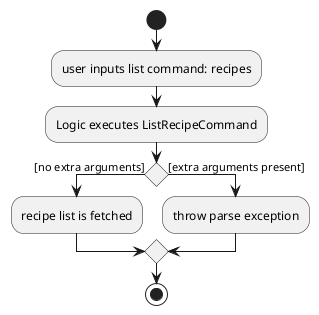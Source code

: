 @startuml
start
:user inputs list command: recipes;
:Logic executes ListRecipeCommand;
if () then ([no extra arguments])
:recipe list is fetched;
else ([extra arguments present])
    :throw parse exception;
endif
stop

@enduml